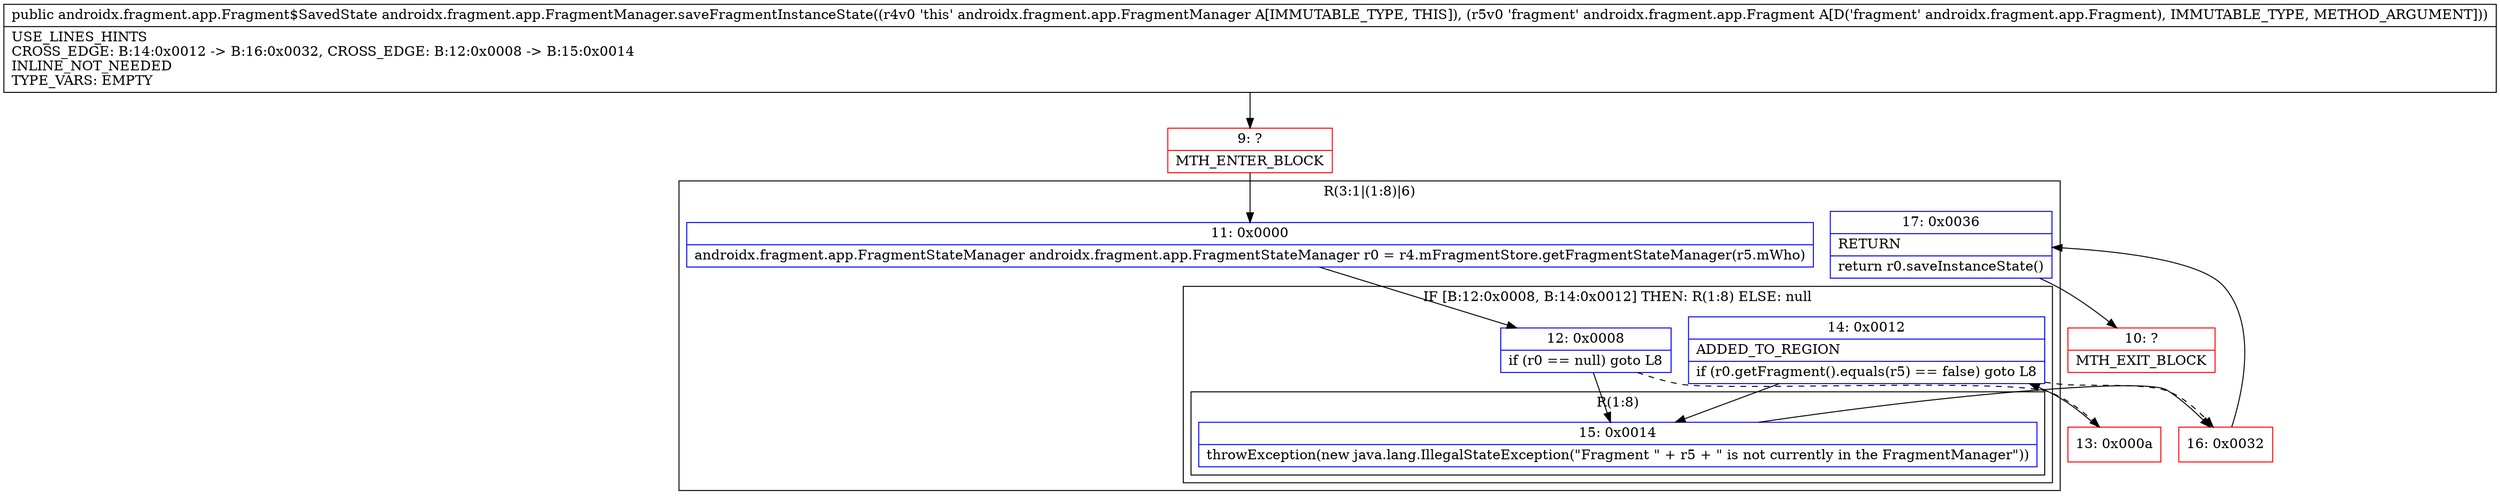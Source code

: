 digraph "CFG forandroidx.fragment.app.FragmentManager.saveFragmentInstanceState(Landroidx\/fragment\/app\/Fragment;)Landroidx\/fragment\/app\/Fragment$SavedState;" {
subgraph cluster_Region_33822675 {
label = "R(3:1|(1:8)|6)";
node [shape=record,color=blue];
Node_11 [shape=record,label="{11\:\ 0x0000|androidx.fragment.app.FragmentStateManager androidx.fragment.app.FragmentStateManager r0 = r4.mFragmentStore.getFragmentStateManager(r5.mWho)\l}"];
subgraph cluster_IfRegion_1504361647 {
label = "IF [B:12:0x0008, B:14:0x0012] THEN: R(1:8) ELSE: null";
node [shape=record,color=blue];
Node_12 [shape=record,label="{12\:\ 0x0008|if (r0 == null) goto L8\l}"];
Node_14 [shape=record,label="{14\:\ 0x0012|ADDED_TO_REGION\l|if (r0.getFragment().equals(r5) == false) goto L8\l}"];
subgraph cluster_Region_1317872251 {
label = "R(1:8)";
node [shape=record,color=blue];
Node_15 [shape=record,label="{15\:\ 0x0014|throwException(new java.lang.IllegalStateException(\"Fragment \" + r5 + \" is not currently in the FragmentManager\"))\l}"];
}
}
Node_17 [shape=record,label="{17\:\ 0x0036|RETURN\l|return r0.saveInstanceState()\l}"];
}
Node_9 [shape=record,color=red,label="{9\:\ ?|MTH_ENTER_BLOCK\l}"];
Node_13 [shape=record,color=red,label="{13\:\ 0x000a}"];
Node_16 [shape=record,color=red,label="{16\:\ 0x0032}"];
Node_10 [shape=record,color=red,label="{10\:\ ?|MTH_EXIT_BLOCK\l}"];
MethodNode[shape=record,label="{public androidx.fragment.app.Fragment$SavedState androidx.fragment.app.FragmentManager.saveFragmentInstanceState((r4v0 'this' androidx.fragment.app.FragmentManager A[IMMUTABLE_TYPE, THIS]), (r5v0 'fragment' androidx.fragment.app.Fragment A[D('fragment' androidx.fragment.app.Fragment), IMMUTABLE_TYPE, METHOD_ARGUMENT]))  | USE_LINES_HINTS\lCROSS_EDGE: B:14:0x0012 \-\> B:16:0x0032, CROSS_EDGE: B:12:0x0008 \-\> B:15:0x0014\lINLINE_NOT_NEEDED\lTYPE_VARS: EMPTY\l}"];
MethodNode -> Node_9;Node_11 -> Node_12;
Node_12 -> Node_13[style=dashed];
Node_12 -> Node_15;
Node_14 -> Node_15;
Node_14 -> Node_16[style=dashed];
Node_15 -> Node_16;
Node_17 -> Node_10;
Node_9 -> Node_11;
Node_13 -> Node_14;
Node_16 -> Node_17;
}

